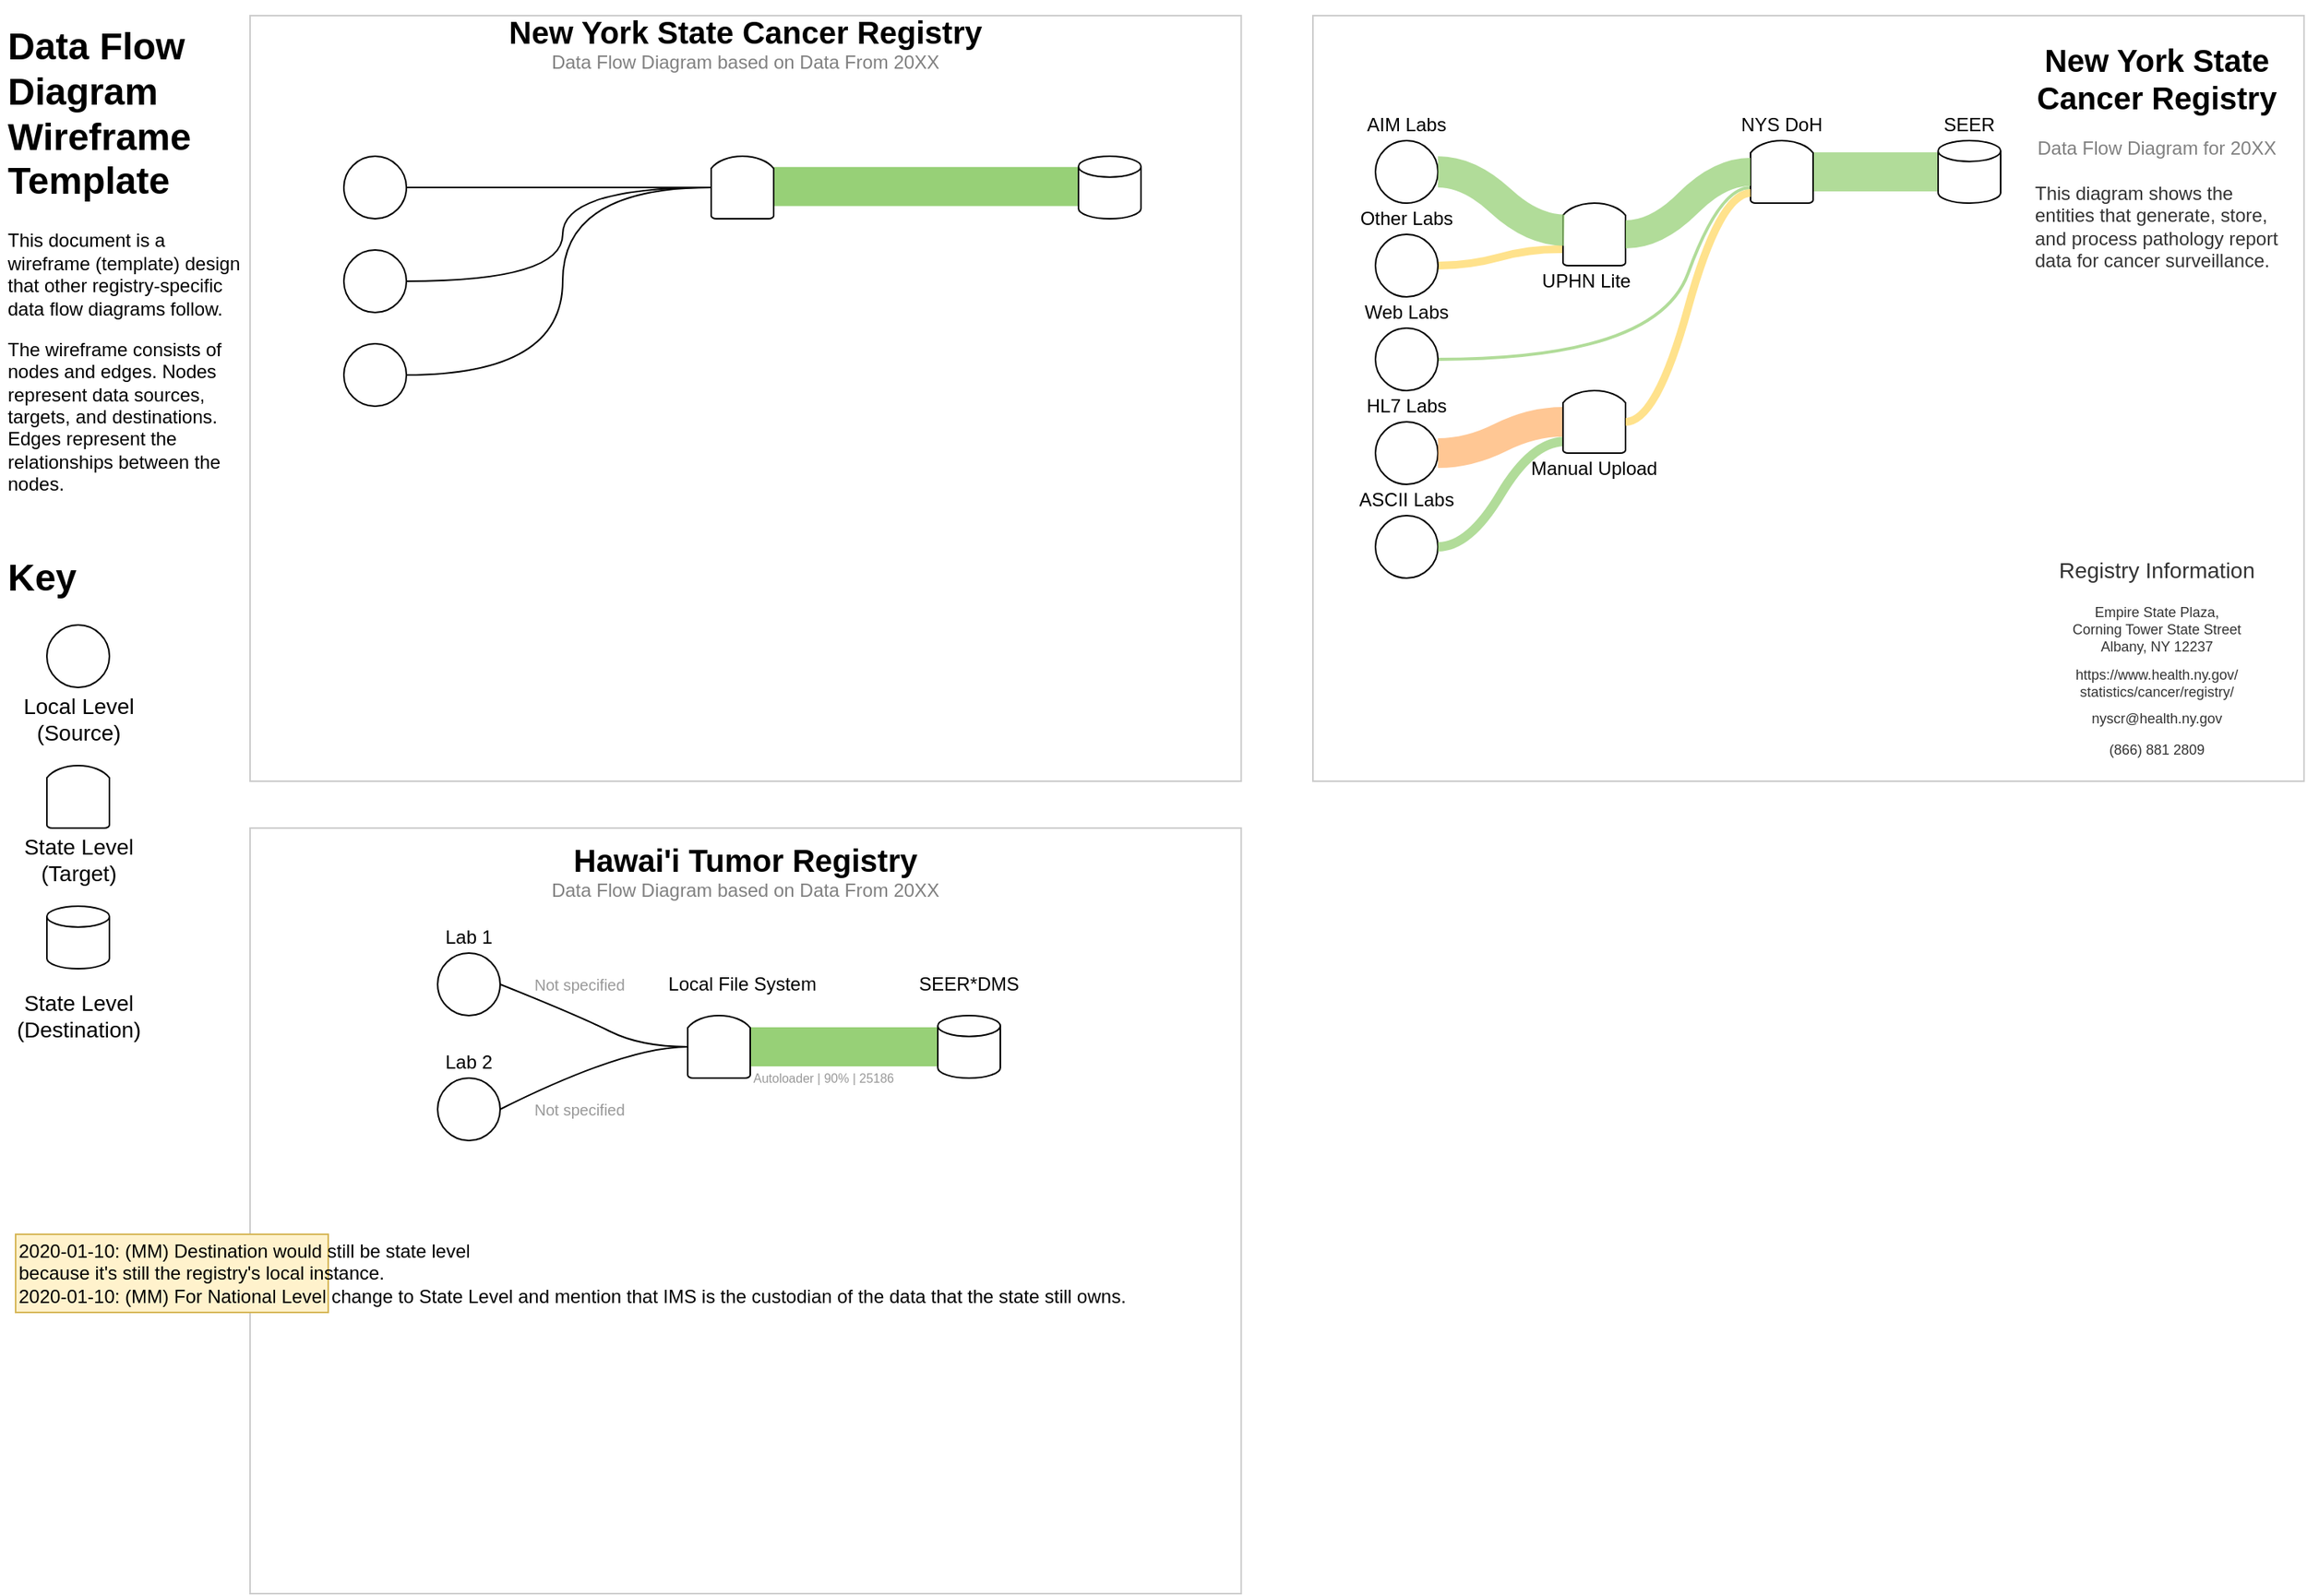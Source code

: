 <mxfile type="github" version="12.5.1">
  <diagram id="1LtGkpLCPf3KZeVMqJkY" name="Page-1">
    <mxGraphModel grid="1" dx="1706" dy="924" gridSize="10" guides="1" tooltips="1" connect="1" arrows="1" fold="1" page="1" pageScale="1" pageWidth="850" pageHeight="1100" math="0" shadow="0">
      <root>
        <mxCell id="0"/>
        <mxCell id="1" value="Text" parent="0" style=""/>
        <mxCell id="eJA-KfrndEvYRp83sPR4-4" value="&lt;h1&gt;Data Flow Diagram Wireframe Template&lt;/h1&gt;&lt;p&gt;This document is a wireframe (template) design that other registry-specific data flow diagrams follow.&lt;/p&gt;&lt;p&gt;The wireframe consists of nodes and edges. Nodes represent data sources, targets, and destinations. Edges represent the relationships between the nodes.&lt;/p&gt;" parent="1" style="text;html=1;strokeColor=none;fillColor=none;spacing=5;spacingTop=-20;whiteSpace=wrap;overflow=hidden;rounded=0;" vertex="1">
          <mxGeometry as="geometry" x="40" y="40" width="160" height="320"/>
        </mxCell>
        <mxCell id="eJA-KfrndEvYRp83sPR4-5" value="&lt;h1&gt;Key&lt;/h1&gt;&lt;p&gt;&lt;/p&gt;" parent="1" style="text;html=1;strokeColor=none;fillColor=none;spacing=5;spacingTop=-20;whiteSpace=wrap;overflow=hidden;rounded=0;" vertex="1">
          <mxGeometry as="geometry" x="40" y="380" width="160" height="40"/>
        </mxCell>
        <mxCell id="eJA-KfrndEvYRp83sPR4-17" value="" parent="1" style="ellipse;whiteSpace=wrap;html=1;aspect=fixed;" vertex="1">
          <mxGeometry as="geometry" x="70" y="430" width="40" height="40"/>
        </mxCell>
        <mxCell id="eJA-KfrndEvYRp83sPR4-21" value="" parent="1" style="strokeWidth=1;html=1;shape=mxgraph.flowchart.delay;whiteSpace=wrap;rotation=-90;" vertex="1">
          <mxGeometry as="geometry" x="70" y="520" width="40" height="40"/>
        </mxCell>
        <mxCell id="eJA-KfrndEvYRp83sPR4-22" value="" parent="1" style="strokeWidth=1;html=1;shape=mxgraph.flowchart.database;whiteSpace=wrap;" vertex="1">
          <mxGeometry as="geometry" x="70" y="610" width="40" height="40"/>
        </mxCell>
        <mxCell id="eJA-KfrndEvYRp83sPR4-24" value="&lt;div&gt;Local Level&lt;/div&gt;&lt;div&gt;(Source)&lt;/div&gt;" parent="1" style="text;html=1;align=center;verticalAlign=middle;resizable=0;points=[];autosize=1;fontSize=14;" vertex="1">
          <mxGeometry as="geometry" x="45" y="470" width="90" height="40"/>
        </mxCell>
        <mxCell id="eJA-KfrndEvYRp83sPR4-27" value="&lt;div&gt;State Level&lt;/div&gt;&lt;div&gt;(Target)&lt;/div&gt;" parent="1" style="text;html=1;align=center;verticalAlign=middle;resizable=0;points=[];autosize=1;fontSize=14;" vertex="1">
          <mxGeometry as="geometry" x="45" y="560" width="90" height="40"/>
        </mxCell>
        <mxCell id="eJA-KfrndEvYRp83sPR4-28" value="&lt;div&gt;State Level&lt;/div&gt;&lt;div&gt;(Destination)&lt;/div&gt;" parent="1" style="text;html=1;align=center;verticalAlign=middle;resizable=0;points=[];autosize=1;fontSize=14;" vertex="1">
          <mxGeometry as="geometry" x="45" y="660" width="90" height="40"/>
        </mxCell>
        <mxCell id="Dlc9sbz_LcFVTC8bd_fI-2" value="Sample Paper" parent="0" style="locked=1;"/>
        <mxCell id="Dlc9sbz_LcFVTC8bd_fI-3" value="" parent="Dlc9sbz_LcFVTC8bd_fI-2" style="whiteSpace=wrap;html=1;aspect=fixed;fillColor=none;strokeColor=#CCCCCC;glass=0;" vertex="1">
          <mxGeometry as="geometry" x="200" y="40" width="634.12" height="490"/>
        </mxCell>
        <mxCell id="Dlc9sbz_LcFVTC8bd_fI-21" value="" parent="Dlc9sbz_LcFVTC8bd_fI-2" style="whiteSpace=wrap;html=1;aspect=fixed;fillColor=none;strokeColor=#CCCCCC;glass=0;" vertex="1">
          <mxGeometry as="geometry" x="200" y="560" width="634.12" height="490"/>
        </mxCell>
        <mxCell id="Cot-yi8IycWPmTaVr4XV-3" value="" parent="Dlc9sbz_LcFVTC8bd_fI-2" style="whiteSpace=wrap;html=1;aspect=fixed;fillColor=none;strokeColor=#CCCCCC;glass=0;" vertex="1">
          <mxGeometry as="geometry" x="880" y="40" width="634.12" height="490"/>
        </mxCell>
        <mxCell id="eJA-KfrndEvYRp83sPR4-3" value="Edges" parent="0" style=""/>
        <mxCell id="Dlc9sbz_LcFVTC8bd_fI-16" value="" parent="eJA-KfrndEvYRp83sPR4-3" style="curved=1;endArrow=none;html=1;exitX=1;exitY=0.5;exitDx=0;exitDy=0;entryX=0.5;entryY=0;entryDx=0;entryDy=0;entryPerimeter=0;endFill=0;" edge="1">
          <mxGeometry as="geometry" width="50" height="50" relative="1">
            <mxPoint as="sourcePoint" x="300" y="270"/>
            <mxPoint as="targetPoint" x="495" y="150"/>
            <Array as="points">
              <mxPoint x="400" y="270"/>
              <mxPoint x="400" y="150"/>
            </Array>
          </mxGeometry>
        </mxCell>
        <mxCell id="Dlc9sbz_LcFVTC8bd_fI-17" value="" parent="eJA-KfrndEvYRp83sPR4-3" style="curved=1;endArrow=none;html=1;exitX=1;exitY=0.5;exitDx=0;exitDy=0;endFill=0;entryX=0.5;entryY=0;entryDx=0;entryDy=0;entryPerimeter=0;" edge="1">
          <mxGeometry as="geometry" width="50" height="50" relative="1">
            <mxPoint as="sourcePoint" x="300" y="210"/>
            <mxPoint as="targetPoint" x="495" y="150"/>
            <Array as="points">
              <mxPoint x="400" y="210"/>
              <mxPoint x="400" y="150"/>
            </Array>
          </mxGeometry>
        </mxCell>
        <mxCell id="Dlc9sbz_LcFVTC8bd_fI-18" value="" parent="eJA-KfrndEvYRp83sPR4-3" style="curved=1;endArrow=none;html=1;exitX=1;exitY=0.5;exitDx=0;exitDy=0;endFill=0;entryX=0.5;entryY=0;entryDx=0;entryDy=0;entryPerimeter=0;" edge="1">
          <mxGeometry as="geometry" width="50" height="50" relative="1">
            <mxPoint as="sourcePoint" x="300" y="150"/>
            <mxPoint as="targetPoint" x="495" y="150"/>
            <Array as="points"/>
          </mxGeometry>
        </mxCell>
        <mxCell id="Dlc9sbz_LcFVTC8bd_fI-19" value="" parent="eJA-KfrndEvYRp83sPR4-3" style="curved=1;endArrow=none;html=1;exitX=1;exitY=0.5;exitDx=0;exitDy=0;endFill=0;entryX=0.5;entryY=0;entryDx=0;entryDy=0;entryPerimeter=0;fillColor=#d5e8d4;strokeColor=#97D077;strokeWidth=25;" edge="1">
          <mxGeometry as="geometry" width="50" height="50" relative="1">
            <mxPoint as="sourcePoint" x="535" y="149.41"/>
            <mxPoint as="targetPoint" x="730" y="149.41"/>
            <Array as="points"/>
          </mxGeometry>
        </mxCell>
        <mxCell id="VWDTbTLpo9gcU3BS0fsp-1" value="&lt;div align=&quot;left&quot;&gt;2020-01-10: (MM) Destination would still be state level &lt;/div&gt;&lt;div align=&quot;left&quot;&gt;because it&#39;s still the registry&#39;s local instance.&lt;/div&gt;&lt;div align=&quot;left&quot;&gt;&lt;/div&gt;&lt;div align=&quot;left&quot;&gt;2020-01-10: (MM) For National Level change to State Level and mention that IMS is the custodian of the data that the state still owns.&lt;br&gt;&lt;/div&gt;" parent="eJA-KfrndEvYRp83sPR4-3" style="text;html=1;align=left;verticalAlign=middle;resizable=0;points=[];autosize=1;fillColor=#fff2cc;strokeColor=#d6b656;" vertex="1">
          <mxGeometry as="geometry" x="50" y="820" width="200" height="50"/>
        </mxCell>
        <mxCell id="eJA-KfrndEvYRp83sPR4-2" value="Nodes" parent="0" style=""/>
        <mxCell id="Dlc9sbz_LcFVTC8bd_fI-7" value="" parent="eJA-KfrndEvYRp83sPR4-2" style="ellipse;whiteSpace=wrap;html=1;aspect=fixed;" vertex="1">
          <mxGeometry as="geometry" x="260.0" y="130" width="40" height="40"/>
        </mxCell>
        <mxCell id="Dlc9sbz_LcFVTC8bd_fI-8" value="" parent="eJA-KfrndEvYRp83sPR4-2" style="strokeWidth=1;html=1;shape=mxgraph.flowchart.delay;whiteSpace=wrap;rotation=-90;" vertex="1">
          <mxGeometry as="geometry" x="495" y="130" width="40" height="40"/>
        </mxCell>
        <mxCell id="Dlc9sbz_LcFVTC8bd_fI-9" value="" parent="eJA-KfrndEvYRp83sPR4-2" style="strokeWidth=1;html=1;shape=mxgraph.flowchart.database;whiteSpace=wrap;" vertex="1">
          <mxGeometry as="geometry" x="730" y="130" width="40" height="40"/>
        </mxCell>
        <mxCell id="Dlc9sbz_LcFVTC8bd_fI-10" value="" parent="eJA-KfrndEvYRp83sPR4-2" style="ellipse;whiteSpace=wrap;html=1;aspect=fixed;" vertex="1">
          <mxGeometry as="geometry" x="260" y="190" width="40" height="40"/>
        </mxCell>
        <mxCell id="Dlc9sbz_LcFVTC8bd_fI-11" value="" parent="eJA-KfrndEvYRp83sPR4-2" style="ellipse;whiteSpace=wrap;html=1;aspect=fixed;" vertex="1">
          <mxGeometry as="geometry" x="260" y="250" width="40" height="40"/>
        </mxCell>
        <mxCell id="Dlc9sbz_LcFVTC8bd_fI-22" value="Labels" parent="0"/>
        <mxCell id="Dlc9sbz_LcFVTC8bd_fI-24" value="" parent="Dlc9sbz_LcFVTC8bd_fI-22" style="curved=1;endArrow=none;html=1;exitX=1;exitY=0.5;exitDx=0;exitDy=0;endFill=0;entryX=0.5;entryY=0;entryDx=0;entryDy=0;entryPerimeter=0;" edge="1" source="Dlc9sbz_LcFVTC8bd_fI-30" target="Dlc9sbz_LcFVTC8bd_fI-28">
          <mxGeometry as="geometry" width="50" height="50" relative="1">
            <mxPoint as="sourcePoint" x="300" y="730"/>
            <mxPoint as="targetPoint" x="495" y="670"/>
            <Array as="points">
              <mxPoint x="360" y="740"/>
              <mxPoint x="440" y="700"/>
            </Array>
          </mxGeometry>
        </mxCell>
        <mxCell id="Dlc9sbz_LcFVTC8bd_fI-26" value="" parent="Dlc9sbz_LcFVTC8bd_fI-22" style="curved=1;endArrow=none;html=1;exitX=0.5;exitY=1;exitDx=0;exitDy=0;endFill=0;entryX=0;entryY=0.5;entryDx=0;entryDy=0;entryPerimeter=0;fillColor=#d5e8d4;strokeColor=#97D077;strokeWidth=25;exitPerimeter=0;" edge="1" source="Dlc9sbz_LcFVTC8bd_fI-28" target="Dlc9sbz_LcFVTC8bd_fI-29">
          <mxGeometry as="geometry" width="50" height="50" relative="1">
            <mxPoint as="sourcePoint" x="535" y="700.0"/>
            <mxPoint as="targetPoint" x="730" y="700.0"/>
            <Array as="points"/>
          </mxGeometry>
        </mxCell>
        <mxCell id="Dlc9sbz_LcFVTC8bd_fI-27" value="" parent="Dlc9sbz_LcFVTC8bd_fI-22" style="ellipse;whiteSpace=wrap;html=1;aspect=fixed;" vertex="1">
          <mxGeometry as="geometry" x="320.0" y="640" width="40" height="40"/>
        </mxCell>
        <mxCell id="Dlc9sbz_LcFVTC8bd_fI-28" value="" parent="Dlc9sbz_LcFVTC8bd_fI-22" style="strokeWidth=1;html=1;shape=mxgraph.flowchart.delay;whiteSpace=wrap;rotation=-90;" vertex="1">
          <mxGeometry as="geometry" x="480" y="680" width="40" height="40"/>
        </mxCell>
        <mxCell id="Dlc9sbz_LcFVTC8bd_fI-29" value="" parent="Dlc9sbz_LcFVTC8bd_fI-22" style="strokeWidth=1;html=1;shape=mxgraph.flowchart.database;whiteSpace=wrap;" vertex="1">
          <mxGeometry as="geometry" x="640" y="680" width="40" height="40"/>
        </mxCell>
        <mxCell id="Dlc9sbz_LcFVTC8bd_fI-30" value="" parent="Dlc9sbz_LcFVTC8bd_fI-22" style="ellipse;whiteSpace=wrap;html=1;aspect=fixed;" vertex="1">
          <mxGeometry as="geometry" x="320" y="720" width="40" height="40"/>
        </mxCell>
        <mxCell id="Dlc9sbz_LcFVTC8bd_fI-34" value="Local File System" parent="Dlc9sbz_LcFVTC8bd_fI-22" style="text;html=1;strokeColor=none;fillColor=none;align=center;verticalAlign=middle;whiteSpace=wrap;rounded=0;glass=0;" vertex="1">
          <mxGeometry as="geometry" x="465" y="650" width="100" height="20"/>
        </mxCell>
        <mxCell id="Dlc9sbz_LcFVTC8bd_fI-35" value="Lab 1" parent="Dlc9sbz_LcFVTC8bd_fI-22" style="text;html=1;strokeColor=none;fillColor=none;align=center;verticalAlign=middle;whiteSpace=wrap;rounded=0;glass=0;" vertex="1">
          <mxGeometry as="geometry" x="320" y="620" width="40" height="20"/>
        </mxCell>
        <mxCell id="Dlc9sbz_LcFVTC8bd_fI-36" value="Lab 2" parent="Dlc9sbz_LcFVTC8bd_fI-22" style="text;html=1;strokeColor=none;fillColor=none;align=center;verticalAlign=middle;whiteSpace=wrap;rounded=0;glass=0;" vertex="1">
          <mxGeometry as="geometry" x="320" y="700" width="40" height="20"/>
        </mxCell>
        <mxCell id="Dlc9sbz_LcFVTC8bd_fI-37" value="" parent="Dlc9sbz_LcFVTC8bd_fI-22" style="curved=1;endArrow=none;html=1;exitX=1;exitY=0.5;exitDx=0;exitDy=0;endFill=0;entryX=0.5;entryY=0;entryDx=0;entryDy=0;entryPerimeter=0;" edge="1" source="Dlc9sbz_LcFVTC8bd_fI-27" target="Dlc9sbz_LcFVTC8bd_fI-28">
          <mxGeometry as="geometry" width="50" height="50" relative="1">
            <mxPoint as="sourcePoint" x="310" y="740"/>
            <mxPoint as="targetPoint" x="505" y="680"/>
            <Array as="points">
              <mxPoint x="360" y="660"/>
              <mxPoint x="410" y="680"/>
              <mxPoint x="450" y="700"/>
            </Array>
          </mxGeometry>
        </mxCell>
        <mxCell id="Dlc9sbz_LcFVTC8bd_fI-38" value="SEER*DMS" parent="Dlc9sbz_LcFVTC8bd_fI-22" style="text;html=1;strokeColor=none;fillColor=none;align=center;verticalAlign=middle;whiteSpace=wrap;rounded=0;glass=0;" vertex="1">
          <mxGeometry as="geometry" x="610" y="650" width="100" height="20"/>
        </mxCell>
        <mxCell id="Dlc9sbz_LcFVTC8bd_fI-39" value="&lt;font color=&quot;#999999&quot; style=&quot;font-size: 8px;&quot;&gt;Autoloader | 90% | 25186&lt;/font&gt;" parent="Dlc9sbz_LcFVTC8bd_fI-22" style="text;html=1;strokeColor=none;fillColor=none;align=left;verticalAlign=middle;whiteSpace=wrap;rounded=0;glass=0;fontSize=8;" vertex="1">
          <mxGeometry as="geometry" x="520" y="710" width="195" height="20"/>
        </mxCell>
        <mxCell id="Dlc9sbz_LcFVTC8bd_fI-41" value="Not specified" parent="Dlc9sbz_LcFVTC8bd_fI-22" style="text;html=1;strokeColor=none;fillColor=none;align=left;verticalAlign=middle;whiteSpace=wrap;rounded=0;glass=0;fontSize=10;fontColor=#999999;" vertex="1">
          <mxGeometry as="geometry" x="380" y="730" width="70" height="20"/>
        </mxCell>
        <mxCell id="Dlc9sbz_LcFVTC8bd_fI-44" value="Not specified" parent="Dlc9sbz_LcFVTC8bd_fI-22" style="text;html=1;strokeColor=none;fillColor=none;align=left;verticalAlign=middle;whiteSpace=wrap;rounded=0;glass=0;fontSize=10;fontColor=#999999;" vertex="1">
          <mxGeometry as="geometry" x="380" y="650" width="70" height="20"/>
        </mxCell>
        <mxCell id="Dlc9sbz_LcFVTC8bd_fI-46" value="Hawai&#39;i Tumor Registry" parent="Dlc9sbz_LcFVTC8bd_fI-22" style="text;html=1;strokeColor=none;fillColor=none;align=center;verticalAlign=middle;whiteSpace=wrap;rounded=0;glass=0;fontSize=20;fontFamily=Helvetica;fontStyle=1" vertex="1">
          <mxGeometry as="geometry" x="200" y="570" width="634.12" height="20"/>
        </mxCell>
        <mxCell id="Dlc9sbz_LcFVTC8bd_fI-47" value="Data Flow Diagram based on Data From 20XX" parent="Dlc9sbz_LcFVTC8bd_fI-22" style="text;html=1;strokeColor=none;fillColor=none;align=center;verticalAlign=middle;whiteSpace=wrap;rounded=0;glass=0;fontSize=12;fontFamily=Helvetica;fontStyle=0;fontColor=#808080;" vertex="1">
          <mxGeometry as="geometry" x="200" y="590" width="634.12" height="20"/>
        </mxCell>
        <mxCell id="Cot-yi8IycWPmTaVr4XV-1" value="New York State Cancer Registry" parent="Dlc9sbz_LcFVTC8bd_fI-22" style="text;html=1;strokeColor=none;fillColor=none;align=center;verticalAlign=middle;whiteSpace=wrap;rounded=0;glass=0;fontSize=20;fontFamily=Helvetica;fontStyle=1" vertex="1">
          <mxGeometry as="geometry" x="200" y="40" width="634.12" height="20"/>
        </mxCell>
        <mxCell id="Cot-yi8IycWPmTaVr4XV-2" value="Data Flow Diagram based on Data From 20XX" parent="Dlc9sbz_LcFVTC8bd_fI-22" style="text;html=1;strokeColor=none;fillColor=none;align=center;verticalAlign=middle;whiteSpace=wrap;rounded=0;glass=0;fontSize=12;fontFamily=Helvetica;fontStyle=0;fontColor=#808080;" vertex="1">
          <mxGeometry as="geometry" x="200" y="60" width="634.12" height="20"/>
        </mxCell>
        <mxCell id="Cot-yi8IycWPmTaVr4XV-6" value="New York State Cancer Registry" parent="Dlc9sbz_LcFVTC8bd_fI-22" style="text;html=1;strokeColor=none;fillColor=none;align=center;verticalAlign=middle;whiteSpace=wrap;rounded=0;glass=0;fontSize=20;fontFamily=Helvetica;fontStyle=1" vertex="1">
          <mxGeometry as="geometry" x="1340" y="50" width="160" height="60"/>
        </mxCell>
        <mxCell id="Cot-yi8IycWPmTaVr4XV-7" value="Data Flow Diagram for 20XX" parent="Dlc9sbz_LcFVTC8bd_fI-22" style="text;html=1;strokeColor=none;fillColor=none;align=center;verticalAlign=middle;whiteSpace=wrap;rounded=0;glass=0;fontSize=12;fontFamily=Helvetica;fontStyle=0;fontColor=#808080;" vertex="1">
          <mxGeometry as="geometry" x="1340" y="110" width="160" height="30"/>
        </mxCell>
        <mxCell id="Cot-yi8IycWPmTaVr4XV-9" value="&lt;div&gt;This diagram shows the entities that generate, store, and process pathology report data for cancer surveillance.&lt;/div&gt;&lt;div&gt;&lt;/div&gt;&lt;div&gt;&lt;/div&gt;" parent="Dlc9sbz_LcFVTC8bd_fI-22" style="text;html=1;strokeColor=none;fillColor=none;align=left;verticalAlign=top;whiteSpace=wrap;rounded=0;glass=0;fontSize=12;fontFamily=Helvetica;fontStyle=0;fontColor=#333333;" vertex="1">
          <mxGeometry as="geometry" x="1340" y="140" width="160" height="70"/>
        </mxCell>
        <mxCell id="Cot-yi8IycWPmTaVr4XV-10" value="&lt;div align=&quot;center&quot; style=&quot;font-size: 14px&quot;&gt;&lt;font style=&quot;font-size: 14px&quot;&gt;Registry Information&lt;/font&gt;&lt;/div&gt;" parent="Dlc9sbz_LcFVTC8bd_fI-22" style="text;html=1;strokeColor=none;fillColor=none;align=center;verticalAlign=top;whiteSpace=wrap;rounded=0;glass=0;fontSize=12;fontFamily=Helvetica;fontStyle=0;fontColor=#333333;" vertex="1">
          <mxGeometry as="geometry" x="1340" y="380" width="160" height="30"/>
        </mxCell>
        <mxCell id="Cot-yi8IycWPmTaVr4XV-11" value="&lt;div&gt;&lt;font style=&quot;font-size: 9px&quot;&gt;https://www.health.ny.gov/&lt;/font&gt;&lt;/div&gt;&lt;div&gt;&lt;font style=&quot;font-size: 9px&quot;&gt;statistics/cancer/registry/&lt;/font&gt;&lt;/div&gt;" parent="Dlc9sbz_LcFVTC8bd_fI-22" style="text;html=1;strokeColor=none;fillColor=none;align=center;verticalAlign=top;whiteSpace=wrap;rounded=0;glass=0;fontSize=9;fontFamily=Helvetica;fontStyle=0;fontColor=#333333;" vertex="1">
          <mxGeometry as="geometry" x="1340" y="450" width="160" height="30"/>
        </mxCell>
        <mxCell id="Cot-yi8IycWPmTaVr4XV-12" value="nyscr@health.ny.gov" parent="Dlc9sbz_LcFVTC8bd_fI-22" style="text;html=1;strokeColor=none;fillColor=none;align=center;verticalAlign=middle;whiteSpace=wrap;rounded=0;glass=0;fontSize=9;fontFamily=Helvetica;fontStyle=0;fontColor=#333333;" vertex="1">
          <mxGeometry as="geometry" x="1340" y="480" width="160" height="20"/>
        </mxCell>
        <mxCell id="Cot-yi8IycWPmTaVr4XV-13" value="(866) 881 2809" parent="Dlc9sbz_LcFVTC8bd_fI-22" style="text;html=1;strokeColor=none;fillColor=none;align=center;verticalAlign=middle;whiteSpace=wrap;rounded=0;glass=0;fontSize=9;fontFamily=Helvetica;fontStyle=0;fontColor=#333333;" vertex="1">
          <mxGeometry as="geometry" x="1340" y="500" width="160" height="20"/>
        </mxCell>
        <mxCell id="Cot-yi8IycWPmTaVr4XV-14" value="&lt;div&gt;Empire State Plaza,&lt;/div&gt;&lt;div&gt;Corning Tower State Street&lt;/div&gt;&lt;div&gt;Albany, NY 12237&lt;/div&gt;" parent="Dlc9sbz_LcFVTC8bd_fI-22" style="text;html=1;strokeColor=none;fillColor=none;align=center;verticalAlign=top;whiteSpace=wrap;rounded=0;glass=0;fontSize=9;fontFamily=Helvetica;fontStyle=0;fontColor=#333333;" vertex="1">
          <mxGeometry as="geometry" x="1340" y="410" width="160" height="50"/>
        </mxCell>
        <mxCell id="Cot-yi8IycWPmTaVr4XV-15" value="" parent="Dlc9sbz_LcFVTC8bd_fI-22" style="curved=1;endArrow=none;html=1;exitX=1;exitY=0.5;exitDx=0;exitDy=0;endFill=0;entryX=0.247;entryY=-0.007;entryDx=0;entryDy=0;entryPerimeter=0;strokeWidth=2;strokeColor=#97D077;opacity=75;" edge="1" target="Cot-yi8IycWPmTaVr4XV-20">
          <mxGeometry as="geometry" width="50" height="50" relative="1">
            <mxPoint as="sourcePoint" x="960" y="260.0"/>
            <mxPoint as="targetPoint" x="1155" y="140"/>
            <Array as="points">
              <mxPoint x="1100" y="260"/>
              <mxPoint x="1140" y="150"/>
            </Array>
          </mxGeometry>
        </mxCell>
        <mxCell id="Cot-yi8IycWPmTaVr4XV-16" value="" parent="Dlc9sbz_LcFVTC8bd_fI-22" style="curved=1;endArrow=none;html=1;exitX=1;exitY=0.5;exitDx=0;exitDy=0;endFill=0;entryX=0.261;entryY=0.031;entryDx=0;entryDy=0;entryPerimeter=0;strokeColor=#FFD966;strokeWidth=5;opacity=75;" edge="1" target="Cot-yi8IycWPmTaVr4XV-31">
          <mxGeometry as="geometry" width="50" height="50" relative="1">
            <mxPoint as="sourcePoint" x="960" y="200"/>
            <mxPoint as="targetPoint" x="1155" y="140"/>
            <Array as="points">
              <mxPoint x="980" y="200"/>
              <mxPoint x="1020" y="189"/>
            </Array>
          </mxGeometry>
        </mxCell>
        <mxCell id="Cot-yi8IycWPmTaVr4XV-18" value="" parent="Dlc9sbz_LcFVTC8bd_fI-22" style="curved=1;endArrow=none;html=1;exitX=0.5;exitY=1;exitDx=0;exitDy=0;endFill=0;entryX=0;entryY=0.5;entryDx=0;entryDy=0;entryPerimeter=0;fillColor=#d5e8d4;strokeColor=#97D077;strokeWidth=25;exitPerimeter=0;opacity=75;" edge="1" source="Cot-yi8IycWPmTaVr4XV-20" target="Cot-yi8IycWPmTaVr4XV-21">
          <mxGeometry as="geometry" width="50" height="50" relative="1">
            <mxPoint as="sourcePoint" x="1210" y="140.0"/>
            <mxPoint as="targetPoint" x="1405" y="140.0"/>
            <Array as="points"/>
          </mxGeometry>
        </mxCell>
        <mxCell id="Cot-yi8IycWPmTaVr4XV-19" value="" parent="Dlc9sbz_LcFVTC8bd_fI-22" style="ellipse;whiteSpace=wrap;html=1;aspect=fixed;" vertex="1">
          <mxGeometry as="geometry" x="920.0" y="120" width="40" height="40"/>
        </mxCell>
        <mxCell id="Cot-yi8IycWPmTaVr4XV-20" value="" parent="Dlc9sbz_LcFVTC8bd_fI-22" style="strokeWidth=1;html=1;shape=mxgraph.flowchart.delay;whiteSpace=wrap;rotation=-90;" vertex="1">
          <mxGeometry as="geometry" x="1160" y="120" width="40" height="40"/>
        </mxCell>
        <mxCell id="Cot-yi8IycWPmTaVr4XV-21" value="" parent="Dlc9sbz_LcFVTC8bd_fI-22" style="strokeWidth=1;html=1;shape=mxgraph.flowchart.database;whiteSpace=wrap;" vertex="1">
          <mxGeometry as="geometry" x="1280" y="120" width="40" height="40"/>
        </mxCell>
        <mxCell id="Cot-yi8IycWPmTaVr4XV-22" value="" parent="Dlc9sbz_LcFVTC8bd_fI-22" style="ellipse;whiteSpace=wrap;html=1;aspect=fixed;" vertex="1">
          <mxGeometry as="geometry" x="920" y="180" width="40" height="40"/>
        </mxCell>
        <mxCell id="Cot-yi8IycWPmTaVr4XV-23" value="" parent="Dlc9sbz_LcFVTC8bd_fI-22" style="ellipse;whiteSpace=wrap;html=1;aspect=fixed;" vertex="1">
          <mxGeometry as="geometry" x="920" y="240" width="40" height="40"/>
        </mxCell>
        <mxCell id="Cot-yi8IycWPmTaVr4XV-26" value="" parent="Dlc9sbz_LcFVTC8bd_fI-22" style="ellipse;whiteSpace=wrap;html=1;aspect=fixed;" vertex="1">
          <mxGeometry as="geometry" x="920" y="300" width="40" height="40"/>
        </mxCell>
        <mxCell id="Cot-yi8IycWPmTaVr4XV-27" value="" parent="Dlc9sbz_LcFVTC8bd_fI-22" style="ellipse;whiteSpace=wrap;html=1;aspect=fixed;" vertex="1">
          <mxGeometry as="geometry" x="920" y="360" width="40" height="40"/>
        </mxCell>
        <mxCell id="Cot-yi8IycWPmTaVr4XV-29" value="" parent="Dlc9sbz_LcFVTC8bd_fI-22" style="curved=1;endArrow=none;html=1;exitX=1;exitY=0.5;exitDx=0;exitDy=0;endFill=0;entryX=0.5;entryY=0;entryDx=0;entryDy=0;entryPerimeter=0;strokeColor=#FFB570;strokeWidth=19;opacity=75;" edge="1" target="Cot-yi8IycWPmTaVr4XV-32">
          <mxGeometry as="geometry" width="50" height="50" relative="1">
            <mxPoint as="sourcePoint" x="960.0" y="320.0"/>
            <mxPoint as="targetPoint" x="1160.0" y="200"/>
            <Array as="points">
              <mxPoint x="980" y="320"/>
              <mxPoint x="1020" y="300"/>
            </Array>
          </mxGeometry>
        </mxCell>
        <mxCell id="Cot-yi8IycWPmTaVr4XV-30" value="" parent="Dlc9sbz_LcFVTC8bd_fI-22" style="curved=1;endArrow=none;html=1;exitX=1;exitY=0.5;exitDx=0;exitDy=0;endFill=0;entryX=0.184;entryY=0.012;entryDx=0;entryDy=0;entryPerimeter=0;strokeColor=#97D077;strokeWidth=6;opacity=75;" edge="1" source="Cot-yi8IycWPmTaVr4XV-27" target="Cot-yi8IycWPmTaVr4XV-32">
          <mxGeometry as="geometry" width="50" height="50" relative="1">
            <mxPoint as="sourcePoint" x="970.0" y="330.0"/>
            <mxPoint as="targetPoint" x="1170.0" y="150"/>
            <Array as="points">
              <mxPoint x="980" y="380"/>
              <mxPoint x="1020" y="313"/>
            </Array>
          </mxGeometry>
        </mxCell>
        <mxCell id="Cot-yi8IycWPmTaVr4XV-31" value="" parent="Dlc9sbz_LcFVTC8bd_fI-22" style="strokeWidth=1;html=1;shape=mxgraph.flowchart.delay;whiteSpace=wrap;rotation=-90;" vertex="1">
          <mxGeometry as="geometry" x="1040" y="160" width="40" height="40"/>
        </mxCell>
        <mxCell id="Cot-yi8IycWPmTaVr4XV-32" value="" parent="Dlc9sbz_LcFVTC8bd_fI-22" style="strokeWidth=1;html=1;shape=mxgraph.flowchart.delay;whiteSpace=wrap;rotation=-90;" vertex="1">
          <mxGeometry as="geometry" x="1040" y="280" width="40" height="40"/>
        </mxCell>
        <mxCell id="Cot-yi8IycWPmTaVr4XV-33" value="AIM Labs" parent="Dlc9sbz_LcFVTC8bd_fI-22" style="text;html=1;strokeColor=none;fillColor=none;align=center;verticalAlign=middle;whiteSpace=wrap;rounded=0;glass=0;" vertex="1">
          <mxGeometry as="geometry" x="910" y="100" width="60" height="20"/>
        </mxCell>
        <mxCell id="Cot-yi8IycWPmTaVr4XV-35" value="Other Labs" parent="Dlc9sbz_LcFVTC8bd_fI-22" style="text;html=1;strokeColor=none;fillColor=none;align=center;verticalAlign=middle;whiteSpace=wrap;rounded=0;glass=0;" vertex="1">
          <mxGeometry as="geometry" x="900" y="160" width="80" height="20"/>
        </mxCell>
        <mxCell id="Cot-yi8IycWPmTaVr4XV-36" value="Web Labs" parent="Dlc9sbz_LcFVTC8bd_fI-22" style="text;html=1;strokeColor=none;fillColor=none;align=center;verticalAlign=middle;whiteSpace=wrap;rounded=0;glass=0;" vertex="1">
          <mxGeometry as="geometry" x="910" y="220" width="60" height="20"/>
        </mxCell>
        <mxCell id="Cot-yi8IycWPmTaVr4XV-37" value="HL7 Labs" parent="Dlc9sbz_LcFVTC8bd_fI-22" style="text;html=1;strokeColor=none;fillColor=none;align=center;verticalAlign=middle;whiteSpace=wrap;rounded=0;glass=0;" vertex="1">
          <mxGeometry as="geometry" x="905" y="280" width="70" height="20"/>
        </mxCell>
        <mxCell id="Cot-yi8IycWPmTaVr4XV-38" value="ASCII Labs" parent="Dlc9sbz_LcFVTC8bd_fI-22" style="text;html=1;strokeColor=none;fillColor=none;align=center;verticalAlign=middle;whiteSpace=wrap;rounded=0;glass=0;" vertex="1">
          <mxGeometry as="geometry" x="905" y="340" width="70" height="20"/>
        </mxCell>
        <mxCell id="Cot-yi8IycWPmTaVr4XV-39" value="Manual Upload" parent="Dlc9sbz_LcFVTC8bd_fI-22" style="text;html=1;strokeColor=none;fillColor=none;align=center;verticalAlign=middle;whiteSpace=wrap;rounded=0;glass=0;" vertex="1">
          <mxGeometry as="geometry" x="1015" y="320" width="90" height="20"/>
        </mxCell>
        <mxCell id="Cot-yi8IycWPmTaVr4XV-40" value="UPHN Lite" parent="Dlc9sbz_LcFVTC8bd_fI-22" style="text;html=1;strokeColor=none;fillColor=none;align=center;verticalAlign=middle;whiteSpace=wrap;rounded=0;glass=0;" vertex="1">
          <mxGeometry as="geometry" x="1010" y="200" width="90" height="20"/>
        </mxCell>
        <mxCell id="Cot-yi8IycWPmTaVr4XV-41" value="" parent="Dlc9sbz_LcFVTC8bd_fI-22" style="curved=1;endArrow=none;html=1;exitX=1;exitY=0.5;exitDx=0;exitDy=0;endFill=0;entryX=0.567;entryY=0.019;entryDx=0;entryDy=0;entryPerimeter=0;strokeWidth=20;strokeColor=#97D077;opacity=75;" edge="1" source="Cot-yi8IycWPmTaVr4XV-19" target="Cot-yi8IycWPmTaVr4XV-31">
          <mxGeometry as="geometry" width="50" height="50" relative="1">
            <mxPoint as="sourcePoint" x="970" y="210"/>
            <mxPoint as="targetPoint" x="1180" y="220"/>
            <Array as="points">
              <mxPoint x="980" y="140"/>
              <mxPoint x="1020" y="177"/>
            </Array>
          </mxGeometry>
        </mxCell>
        <mxCell id="Cot-yi8IycWPmTaVr4XV-42" value="" parent="Dlc9sbz_LcFVTC8bd_fI-22" style="curved=1;endArrow=none;html=1;endFill=0;entryX=0.5;entryY=0;entryDx=0;entryDy=0;entryPerimeter=0;strokeWidth=18;strokeColor=#97D077;opacity=75;" edge="1" target="Cot-yi8IycWPmTaVr4XV-20">
          <mxGeometry as="geometry" width="50" height="50" relative="1">
            <mxPoint as="sourcePoint" x="1080" y="180"/>
            <mxPoint as="targetPoint" x="1160.0" y="220"/>
            <Array as="points">
              <mxPoint x="1100" y="180"/>
              <mxPoint x="1140" y="140"/>
            </Array>
          </mxGeometry>
        </mxCell>
        <mxCell id="Cot-yi8IycWPmTaVr4XV-43" value="" parent="Dlc9sbz_LcFVTC8bd_fI-22" style="curved=1;endArrow=none;html=1;endFill=0;exitX=0.5;exitY=1;exitDx=0;exitDy=0;exitPerimeter=0;strokeWidth=5;strokeColor=#FFD966;opacity=75;entryX=0.162;entryY=0.002;entryDx=0;entryDy=0;entryPerimeter=0;" edge="1" source="Cot-yi8IycWPmTaVr4XV-32" target="Cot-yi8IycWPmTaVr4XV-20">
          <mxGeometry as="geometry" width="50" height="50" relative="1">
            <mxPoint as="sourcePoint" x="1090.0" y="190"/>
            <mxPoint as="targetPoint" x="1160" y="154"/>
            <Array as="points">
              <mxPoint x="1100" y="300"/>
              <mxPoint x="1140" y="154"/>
            </Array>
          </mxGeometry>
        </mxCell>
        <mxCell id="Cot-yi8IycWPmTaVr4XV-44" value="NYS DoH" parent="Dlc9sbz_LcFVTC8bd_fI-22" style="text;html=1;strokeColor=none;fillColor=none;align=center;verticalAlign=middle;whiteSpace=wrap;rounded=0;glass=0;" vertex="1">
          <mxGeometry as="geometry" x="1135" y="100" width="90" height="20"/>
        </mxCell>
        <mxCell id="Cot-yi8IycWPmTaVr4XV-45" value="SEER" parent="Dlc9sbz_LcFVTC8bd_fI-22" style="text;html=1;strokeColor=none;fillColor=none;align=center;verticalAlign=middle;whiteSpace=wrap;rounded=0;glass=0;" vertex="1">
          <mxGeometry as="geometry" x="1255" y="100" width="90" height="20"/>
        </mxCell>
      </root>
    </mxGraphModel>
  </diagram>
</mxfile>
